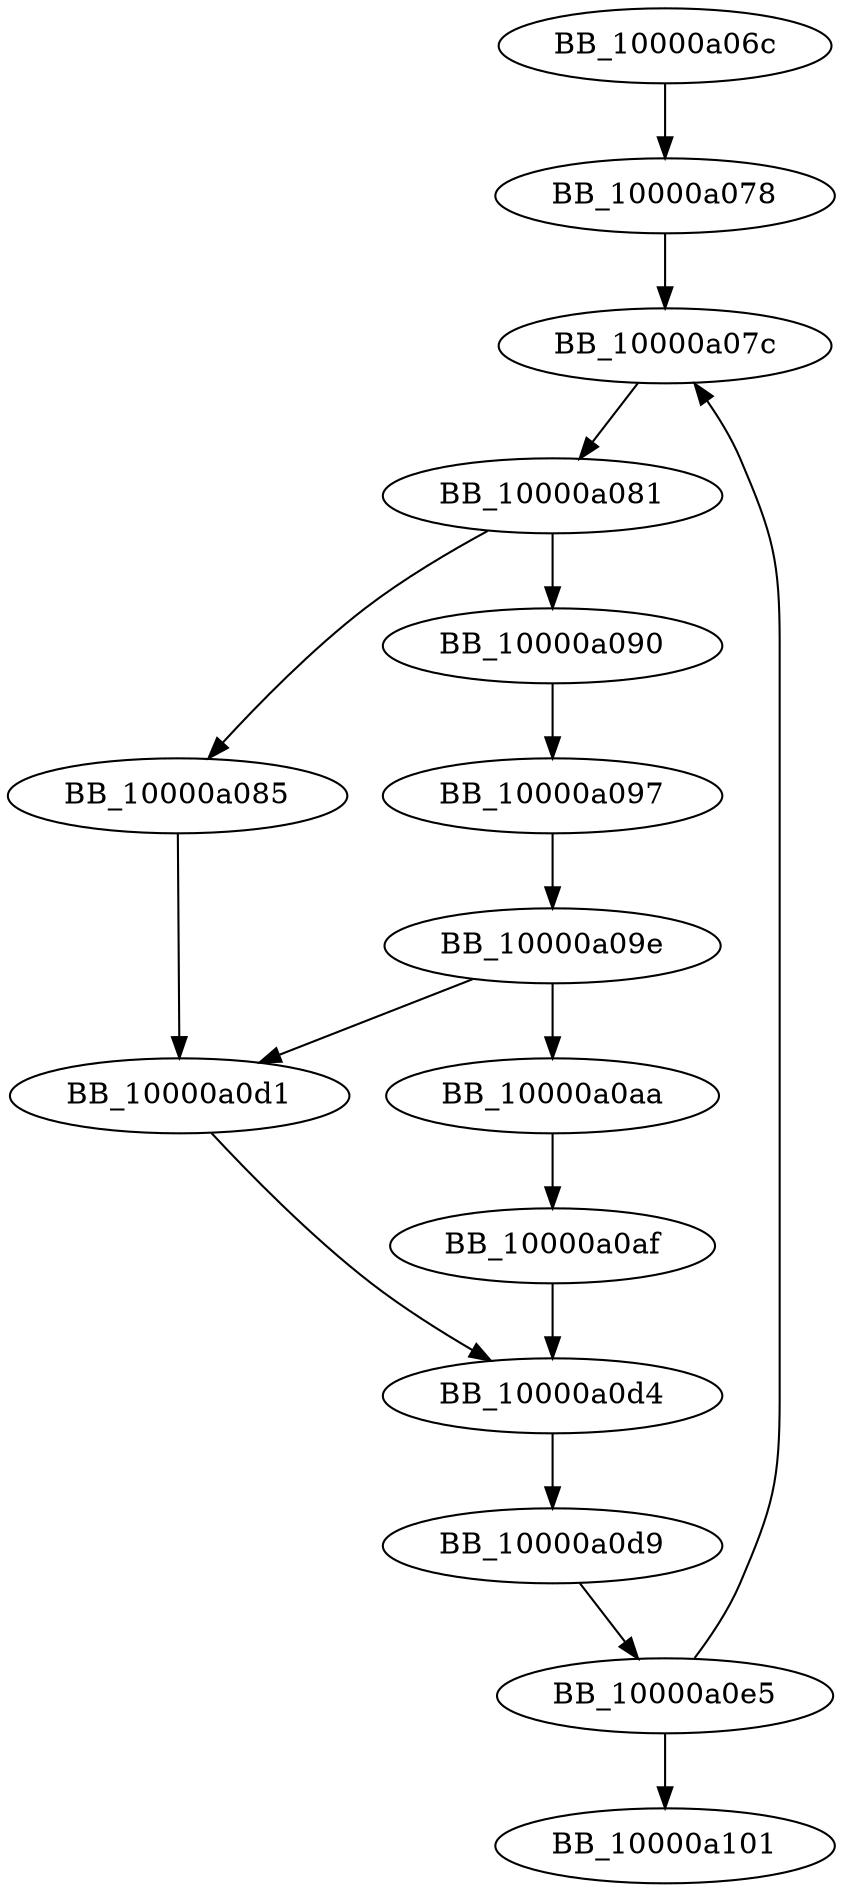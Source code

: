DiGraph __ZN8HandlePP9runHandleEv{
BB_10000a06c->BB_10000a078
BB_10000a078->BB_10000a07c
BB_10000a07c->BB_10000a081
BB_10000a081->BB_10000a085
BB_10000a081->BB_10000a090
BB_10000a085->BB_10000a0d1
BB_10000a090->BB_10000a097
BB_10000a097->BB_10000a09e
BB_10000a09e->BB_10000a0aa
BB_10000a09e->BB_10000a0d1
BB_10000a0aa->BB_10000a0af
BB_10000a0af->BB_10000a0d4
BB_10000a0d1->BB_10000a0d4
BB_10000a0d4->BB_10000a0d9
BB_10000a0d9->BB_10000a0e5
BB_10000a0e5->BB_10000a07c
BB_10000a0e5->BB_10000a101
}
